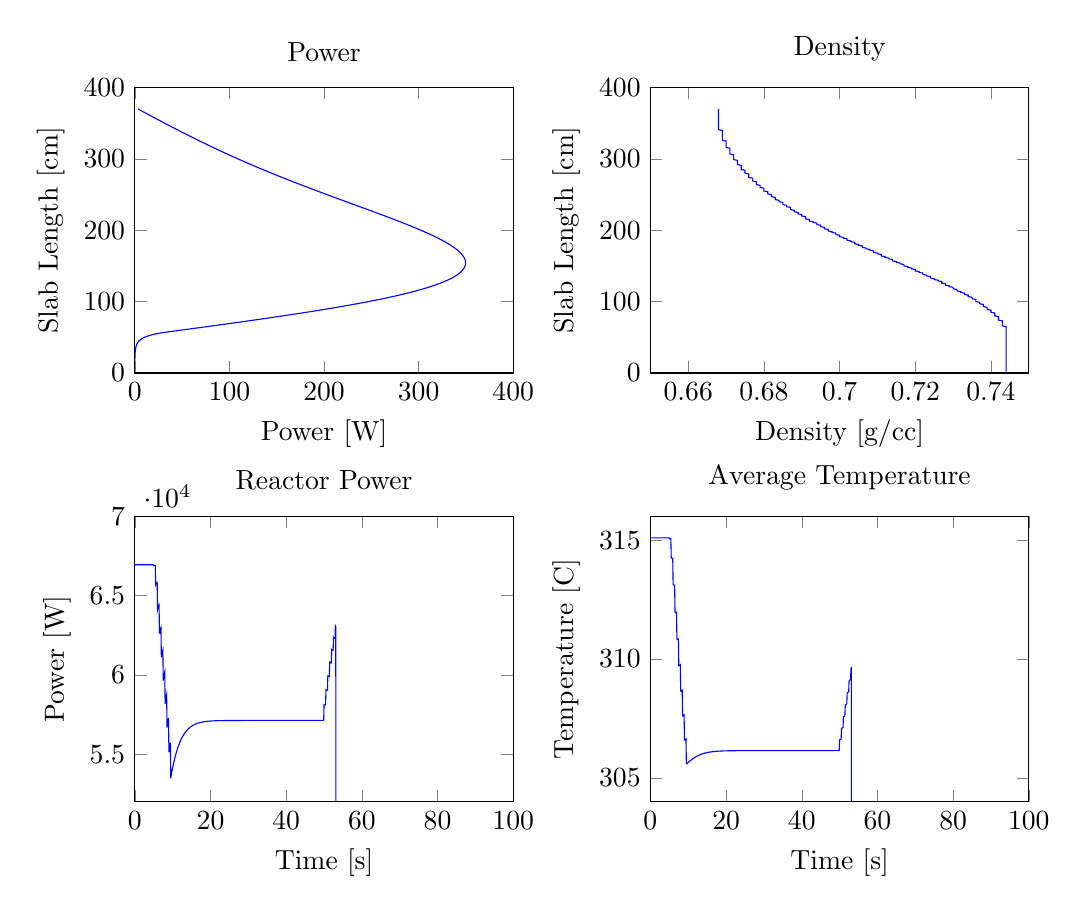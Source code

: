 % This file was created by matlab2tikz v0.1.4.
% Copyright (c) 2008--2011, Nico Schlömer <nico.schloemer@gmail.com>
% All rights reserved.
% 
% The latest updates can be retrieved from
%   http://www.mathworks.com/matlabcentral/fileexchange/22022-matlab2tikz
% where you can also make suggestions and rate matlab2tikz.
% 
\begin{tikzpicture}

\begin{axis}[%
name=plot1,
scale only axis,
width=1.892in,
height=1.427in,
xmin=0, xmax=400,
ymin=0, ymax=400,
xlabel={Power [W]},
ylabel={Slab Length [cm]},
title={Power},
axis on top]
\addplot [
color=blue,
solid
]
coordinates{
 (0.002,1)(0.003,2)(0.004,3)(0.005,4)(0.006,5)(0.007,6)(0.009,7)(0.01,8)(0.012,9)(0.015,10)(0.017,11)(0.021,12)(0.024,13)(0.029,14)(0.034,15)(0.04,16)(0.047,17)(0.055,18)(0.065,19)(0.077,20)(0.09,21)(0.106,22)(0.125,23)(0.147,24)(0.173,25)(0.204,26)(0.24,27)(0.282,28)(0.332,29)(0.391,30)(0.46,31)(0.542,32)(0.638,33)(0.75,34)(0.883,35)(1.04,36)(1.224,37)(1.44,38)(1.695,39)(1.995,40)(2.348,41)(2.764,42)(3.253,43)(3.829,44)(4.507,45)(5.305,46)(6.244,47)(7.349,48)(8.65,49)(10.182,50)(11.984,51)(14.105,52)(16.601,53)(19.539,54)(22.997,55)(27.067,56)(31.857,57)(37.493,58)(43.121,59)(48.737,60)(54.342,61)(59.934,62)(65.51,63)(71.069,64)(76.61,65)(82.132,66)(87.632,67)(93.109,68)(98.561,69)(103.987,70)(109.385,71)(114.753,72)(120.09,73)(125.394,74)(130.664,75)(135.897,76)(141.092,77)(146.248,78)(151.363,79)(156.436,80)(161.464,81)(166.446,82)(171.382,83)(176.268,84)(181.105,85)(185.89,86)(190.622,87)(195.3,88)(199.923,89)(204.488,90)(208.995,91)(213.443,92)(217.83,93)(222.156,94)(226.418,95)(230.617,96)(234.75,97)(238.817,98)(242.817,99)(246.75,100)(250.613,101)(254.407,102)(258.13,103)(261.782,104)(265.362,105)(268.87,106)(272.304,107)(275.665,108)(278.951,109)(282.163,110)(285.3,111)(288.362,112)(291.347,113)(294.257,114)(297.09,115)(299.847,116)(302.527,117)(305.13,118)(307.657,119)(310.106,120)(312.479,121)(314.774,122)(316.993,123)(319.135,124)(321.201,125)(323.19,126)(325.103,127)(326.941,128)(328.702,129)(330.388,130)(332,131)(333.537,132)(334.999,133)(336.389,134)(337.704,135)(338.948,136)(340.119,137)(341.218,138)(342.246,139)(343.204,140)(344.092,141)(344.911,142)(345.661,143)(346.344,144)(346.959,145)(347.508,146)(347.992,147)(348.41,148)(348.765,149)(349.056,150)(349.284,151)(349.451,152)(349.557,153)(349.604,154)(349.59,155)(349.519,156)(349.39,157)(349.205,158)(348.964,159)(348.668,160)(348.319,161)(347.916,162)(347.461,163)(346.956,164)(346.4,165)(345.795,166)(345.141,167)(344.44,168)(343.693,169)(342.9,170)(342.063,171)(341.181,172)(340.257,173)(339.292,174)(338.285,175)(337.238,176)(336.152,177)(335.028,178)(333.867,179)(332.669,180)(331.436,181)(330.168,182)(328.866,183)(327.532,184)(326.166,185)(324.768,186)(323.341,187)(321.884,188)(320.398,189)(318.885,190)(317.345,191)(315.779,192)(314.187,193)(312.571,194)(310.932,195)(309.269,196)(307.585,197)(305.879,198)(304.152,199)(302.406,200)(300.641,201)(298.857,202)(297.055,203)(295.236,204)(293.402,205)(291.551,206)(289.686,207)(287.806,208)(285.912,209)(284.006,210)(282.087,211)(280.156,212)(278.214,213)(276.261,214)(274.299,215)(272.327,216)(270.346,217)(268.356,218)(266.359,219)(264.354,220)(262.343,221)(260.326,222)(258.302,223)(256.273,224)(254.24,225)(252.202,226)(250.16,227)(248.114,228)(246.066,229)(244.014,230)(241.961,231)(239.905,232)(237.849,233)(235.791,234)(233.732,235)(231.673,236)(229.614,237)(227.555,238)(225.497,239)(223.439,240)(221.383,241)(219.329,242)(217.276,243)(215.226,244)(213.177,245)(211.132,246)(209.089,247)(207.05,248)(205.014,249)(202.982,250)(200.953,251)(198.929,252)(196.909,253)(194.893,254)(192.882,255)(190.876,256)(188.875,257)(186.879,258)(184.888,259)(182.903,260)(180.924,261)(178.95,262)(176.983,263)(175.021,264)(173.066,265)(171.117,266)(169.174,267)(167.238,268)(165.309,269)(163.386,270)(161.47,271)(159.561,272)(157.659,273)(155.763,274)(153.875,275)(151.994,276)(150.121,277)(148.254,278)(146.395,279)(144.543,280)(142.699,281)(140.862,282)(139.032,283)(137.21,284)(135.395,285)(133.588,286)(131.788,287)(129.995,288)(128.211,289)(126.433,290)(124.663,291)(122.901,292)(121.146,293)(119.398,294)(117.658,295)(115.925,296)(114.2,297)(112.481,298)(110.771,299)(109.067,300)(107.371,301)(105.681,302)(103.999,303)(102.324,304)(100.656,305)(98.995,306)(97.341,307)(95.694,308)(94.053,309)(92.419,310)(90.792,311)(89.171,312)(87.558,313)(85.95,314)(84.349,315)(82.754,316)(81.165,317)(79.583,318)(78.006,319)(76.436,320)(74.871,321)(73.312,322)(71.759,323)(70.212,324)(68.67,325)(67.133,326)(65.602,327)(64.076,328)(62.555,329)(61.039,330)(59.529,331)(58.023,332)(56.522,333)(55.025,334)(53.533,335)(52.045,336)(50.562,337)(49.083,338)(47.608,339)(46.137,340)(44.67,341)(43.206,342)(41.747,343)(40.291,344)(38.838,345)(37.389,346)(35.943,347)(34.499,348)(33.059,349)(31.622,350)(30.188,351)(28.756,352)(27.326,353)(25.899,354)(24.474,355)(23.052,356)(21.631,357)(20.212,358)(18.795,359)(17.38,360)(15.966,361)(14.554,362)(13.143,363)(11.733,364)(10.324,365)(8.916,366)(7.509,367)(6.102,368)(4.696,369)(3.291,370) 
};

\end{axis}

\begin{axis}[%
name=plot2,
at=(plot1.right of south east), anchor=left of south west,
scale only axis,
width=1.892in,
height=1.427in,
xmin=0.65, xmax=0.75,
ymin=0, ymax=400,
xlabel={$\text{Density [g}/\text{cc]}$},
ylabel={Slab Length [cm]},
title={Density},
axis on top]
\addplot [
color=blue,
solid
]
coordinates{
 (0.744,1)(0.744,2)(0.744,3)(0.744,4)(0.744,5)(0.744,6)(0.744,7)(0.744,8)(0.744,9)(0.744,10)(0.744,11)(0.744,12)(0.744,13)(0.744,14)(0.744,15)(0.744,16)(0.744,17)(0.744,18)(0.744,19)(0.744,20)(0.744,21)(0.744,22)(0.744,23)(0.744,24)(0.744,25)(0.744,26)(0.744,27)(0.744,28)(0.744,29)(0.744,30)(0.744,31)(0.744,32)(0.744,33)(0.744,34)(0.744,35)(0.744,36)(0.744,37)(0.744,38)(0.744,39)(0.744,40)(0.744,41)(0.744,42)(0.744,43)(0.744,44)(0.744,45)(0.744,46)(0.744,47)(0.744,48)(0.744,49)(0.744,50)(0.744,51)(0.744,52)(0.744,53)(0.744,54)(0.744,55)(0.744,56)(0.744,57)(0.744,58)(0.744,59)(0.744,60)(0.744,61)(0.744,62)(0.744,63)(0.744,64)(0.744,65)(0.743,66)(0.743,67)(0.743,68)(0.743,69)(0.743,70)(0.743,71)(0.743,72)(0.743,73)(0.742,74)(0.742,75)(0.742,76)(0.742,77)(0.742,78)(0.742,79)(0.741,80)(0.741,81)(0.741,82)(0.741,83)(0.741,84)(0.74,85)(0.74,86)(0.74,87)(0.74,88)(0.739,89)(0.739,90)(0.739,91)(0.739,92)(0.738,93)(0.738,94)(0.738,95)(0.738,96)(0.737,97)(0.737,98)(0.737,99)(0.736,100)(0.736,101)(0.736,102)(0.736,103)(0.735,104)(0.735,105)(0.735,106)(0.734,107)(0.734,108)(0.734,109)(0.733,110)(0.733,111)(0.733,112)(0.732,113)(0.732,114)(0.731,115)(0.731,116)(0.731,117)(0.73,118)(0.73,119)(0.73,120)(0.729,121)(0.729,122)(0.728,123)(0.728,124)(0.728,125)(0.727,126)(0.727,127)(0.727,128)(0.726,129)(0.726,130)(0.725,131)(0.725,132)(0.724,133)(0.724,134)(0.724,135)(0.723,136)(0.723,137)(0.722,138)(0.722,139)(0.722,140)(0.721,141)(0.721,142)(0.72,143)(0.72,144)(0.72,145)(0.719,146)(0.719,147)(0.718,148)(0.718,149)(0.717,150)(0.717,151)(0.717,152)(0.716,153)(0.716,154)(0.715,155)(0.715,156)(0.714,157)(0.714,158)(0.714,159)(0.713,160)(0.713,161)(0.712,162)(0.712,163)(0.711,164)(0.711,165)(0.711,166)(0.71,167)(0.71,168)(0.709,169)(0.709,170)(0.709,171)(0.708,172)(0.708,173)(0.707,174)(0.707,175)(0.706,176)(0.706,177)(0.706,178)(0.705,179)(0.705,180)(0.704,181)(0.704,182)(0.704,183)(0.703,184)(0.703,185)(0.702,186)(0.702,187)(0.702,188)(0.701,189)(0.701,190)(0.7,191)(0.7,192)(0.7,193)(0.699,194)(0.699,195)(0.699,196)(0.698,197)(0.698,198)(0.697,199)(0.697,200)(0.697,201)(0.696,202)(0.696,203)(0.696,204)(0.695,205)(0.695,206)(0.695,207)(0.694,208)(0.694,209)(0.694,210)(0.693,211)(0.693,212)(0.692,213)(0.692,214)(0.692,215)(0.691,216)(0.691,217)(0.691,218)(0.691,219)(0.69,220)(0.69,221)(0.69,222)(0.689,223)(0.689,224)(0.689,225)(0.688,226)(0.688,227)(0.688,228)(0.687,229)(0.687,230)(0.687,231)(0.687,232)(0.686,233)(0.686,234)(0.686,235)(0.685,236)(0.685,237)(0.685,238)(0.685,239)(0.684,240)(0.684,241)(0.684,242)(0.683,243)(0.683,244)(0.683,245)(0.683,246)(0.682,247)(0.682,248)(0.682,249)(0.682,250)(0.681,251)(0.681,252)(0.681,253)(0.681,254)(0.68,255)(0.68,256)(0.68,257)(0.68,258)(0.68,259)(0.679,260)(0.679,261)(0.679,262)(0.679,263)(0.678,264)(0.678,265)(0.678,266)(0.678,267)(0.678,268)(0.677,269)(0.677,270)(0.677,271)(0.677,272)(0.677,273)(0.676,274)(0.676,275)(0.676,276)(0.676,277)(0.676,278)(0.676,279)(0.675,280)(0.675,281)(0.675,282)(0.675,283)(0.675,284)(0.674,285)(0.674,286)(0.674,287)(0.674,288)(0.674,289)(0.674,290)(0.674,291)(0.673,292)(0.673,293)(0.673,294)(0.673,295)(0.673,296)(0.673,297)(0.673,298)(0.672,299)(0.672,300)(0.672,301)(0.672,302)(0.672,303)(0.672,304)(0.672,305)(0.672,306)(0.671,307)(0.671,308)(0.671,309)(0.671,310)(0.671,311)(0.671,312)(0.671,313)(0.671,314)(0.671,315)(0.67,316)(0.67,317)(0.67,318)(0.67,319)(0.67,320)(0.67,321)(0.67,322)(0.67,323)(0.67,324)(0.67,325)(0.669,326)(0.669,327)(0.669,328)(0.669,329)(0.669,330)(0.669,331)(0.669,332)(0.669,333)(0.669,334)(0.669,335)(0.669,336)(0.669,337)(0.669,338)(0.669,339)(0.669,340)(0.668,341)(0.668,342)(0.668,343)(0.668,344)(0.668,345)(0.668,346)(0.668,347)(0.668,348)(0.668,349)(0.668,350)(0.668,351)(0.668,352)(0.668,353)(0.668,354)(0.668,355)(0.668,356)(0.668,357)(0.668,358)(0.668,359)(0.668,360)(0.668,361)(0.668,362)(0.668,363)(0.668,364)(0.668,365)(0.668,366)(0.668,367)(0.668,368)(0.668,369)(0.668,370) 
};

\end{axis}

\begin{axis}[%
name=plot4,
at=(plot2.below south west), anchor=above north west,
scale only axis,
width=1.892in,
height=1.427in,
xmin=0, xmax=100,
ymin=304, ymax=316,
xlabel={Time [s]},
ylabel={Temperature [C]},
title={Average Temperature},
axis on top]
\addplot [
color=blue,
solid
]
coordinates{
 (0,315.093)(0.1,315.093)(0.2,315.093)(0.3,315.093)(0.4,315.093)(0.5,315.093)(0.6,315.093)(0.7,315.093)(0.8,315.093)(0.9,315.093)(1,315.093)(1.1,315.093)(1.2,315.093)(1.3,315.093)(1.4,315.093)(1.5,315.093)(1.6,315.093)(1.7,315.093)(1.8,315.093)(1.9,315.093)(2,315.093)(2.1,315.093)(2.2,315.093)(2.3,315.093)(2.4,315.093)(2.5,315.093)(2.6,315.093)(2.7,315.093)(2.8,315.093)(2.9,315.093)(3,315.093)(3.1,315.093)(3.2,315.093)(3.3,315.093)(3.4,315.093)(3.5,315.093)(3.6,315.093)(3.7,315.093)(3.8,315.093)(3.9,315.093)(4,315.093)(4.1,315.093)(4.2,315.093)(4.3,315.093)(4.4,315.093)(4.5,315.093)(4.6,315.093)(4.7,315.093)(4.8,315.093)(4.9,315.093)(5,315.055)(5.1,315.054)(5.2,315.054)(5.3,315.054)(5.4,315.054)(5.5,314.255)(5.6,314.239)(5.7,314.237)(5.8,314.236)(5.9,314.236)(6,313.123)(6.1,313.104)(6.2,313.105)(6.3,313.107)(6.4,313.108)(6.5,311.965)(6.6,311.95)(6.7,311.955)(6.8,311.961)(6.9,311.967)(7,310.826)(7.1,310.815)(7.2,310.825)(7.3,310.835)(7.4,310.845)(7.5,309.719)(7.6,309.712)(7.7,309.725)(7.8,309.738)(7.9,309.752)(8,308.645)(8.1,308.642)(8.2,308.657)(8.3,308.672)(8.4,308.687)(8.5,307.604)(8.6,307.601)(8.7,307.617)(8.8,307.633)(8.9,307.649)(9,306.589)(9.1,306.587)(9.2,306.603)(9.3,306.618)(9.4,306.634)(9.5,305.597)(9.6,305.594)(9.7,305.608)(9.8,305.622)(9.9,305.636)(10,305.65)(10.1,305.664)(10.2,305.678)(10.3,305.691)(10.4,305.705)(10.5,305.718)(10.6,305.731)(10.7,305.744)(10.8,305.756)(10.9,305.769)(11,305.781)(11.1,305.792)(11.2,305.804)(11.3,305.815)(11.4,305.826)(11.5,305.837)(11.6,305.848)(11.7,305.858)(11.8,305.868)(11.9,305.878)(12,305.887)(12.1,305.896)(12.2,305.905)(12.3,305.914)(12.4,305.922)(12.5,305.93)(12.6,305.938)(12.7,305.946)(12.8,305.953)(12.9,305.96)(13,305.967)(13.1,305.974)(13.2,305.98)(13.3,305.987)(13.4,305.993)(13.5,305.998)(13.6,306.004)(13.7,306.01)(13.8,306.015)(13.9,306.02)(14,306.025)(14.1,306.03)(14.2,306.034)(14.3,306.039)(14.4,306.043)(14.5,306.047)(14.6,306.051)(14.7,306.055)(14.8,306.058)(14.9,306.062)(15,306.065)(15.1,306.068)(15.2,306.072)(15.3,306.075)(15.4,306.077)(15.5,306.08)(15.6,306.083)(15.7,306.086)(15.8,306.088)(15.9,306.09)(16,306.093)(16.1,306.095)(16.2,306.097)(16.3,306.099)(16.4,306.101)(16.5,306.103)(16.6,306.105)(16.7,306.106)(16.8,306.108)(16.9,306.11)(17,306.111)(17.1,306.113)(17.2,306.114)(17.3,306.115)(17.4,306.117)(17.5,306.118)(17.6,306.119)(17.7,306.12)(17.8,306.122)(17.9,306.123)(18,306.124)(18.1,306.125)(18.2,306.125)(18.3,306.126)(18.4,306.127)(18.5,306.128)(18.6,306.129)(18.7,306.13)(18.8,306.13)(18.9,306.131)(19,306.132)(19.1,306.132)(19.2,306.133)(19.3,306.134)(19.4,306.134)(19.5,306.135)(19.6,306.135)(19.7,306.136)(19.8,306.136)(19.9,306.137)(20,306.137)(20.1,306.137)(20.2,306.138)(20.3,306.138)(20.4,306.139)(20.5,306.139)(20.6,306.139)(20.7,306.14)(20.8,306.14)(20.9,306.14)(21,306.14)(21.1,306.141)(21.2,306.141)(21.3,306.141)(21.4,306.141)(21.5,306.142)(21.6,306.142)(21.7,306.142)(21.8,306.142)(21.9,306.143)(22,306.143)(22.1,306.143)(22.2,306.143)(22.3,306.143)(22.4,306.143)(22.5,306.143)(22.6,306.144)(22.7,306.144)(22.8,306.144)(22.9,306.144)(23,306.144)(23.1,306.144)(23.2,306.144)(23.3,306.144)(23.4,306.145)(23.5,306.145)(23.6,306.145)(23.7,306.145)(23.8,306.145)(23.9,306.145)(24,306.145)(24.1,306.145)(24.2,306.145)(24.3,306.145)(24.4,306.145)(24.5,306.145)(24.6,306.145)(24.7,306.145)(24.8,306.146)(24.9,306.146)(25,306.146)(25.1,306.146)(25.2,306.146)(25.3,306.146)(25.4,306.146)(25.5,306.146)(25.6,306.146)(25.7,306.146)(25.8,306.146)(25.9,306.146)(26,306.146)(26.1,306.146)(26.2,306.146)(26.3,306.146)(26.4,306.146)(26.5,306.146)(26.6,306.146)(26.7,306.146)(26.8,306.146)(26.9,306.146)(27,306.146)(27.1,306.146)(27.2,306.146)(27.3,306.146)(27.4,306.146)(27.5,306.146)(27.6,306.146)(27.7,306.146)(27.8,306.146)(27.9,306.146)(28,306.146)(28.1,306.146)(28.2,306.146)(28.3,306.146)(28.4,306.146)(28.5,306.146)(28.6,306.146)(28.7,306.146)(28.8,306.146)(28.9,306.146)(29,306.146)(29.1,306.146)(29.2,306.146)(29.3,306.146)(29.4,306.147)(29.5,306.147)(29.6,306.147)(29.7,306.147)(29.8,306.147)(29.9,306.147)(30,306.147)(30.1,306.147)(30.2,306.147)(30.3,306.147)(30.4,306.147)(30.5,306.147)(30.6,306.147)(30.7,306.147)(30.8,306.147)(30.9,306.147)(31,306.147)(31.1,306.147)(31.2,306.147)(31.3,306.147)(31.4,306.147)(31.5,306.147)(31.6,306.147)(31.7,306.147)(31.8,306.147)(31.9,306.147)(32,306.147)(32.1,306.147)(32.2,306.147)(32.3,306.147)(32.4,306.147)(32.5,306.147)(32.6,306.147)(32.7,306.147)(32.8,306.147)(32.9,306.147)(33,306.147)(33.1,306.147)(33.2,306.147)(33.3,306.147)(33.4,306.147)(33.5,306.147)(33.6,306.147)(33.7,306.147)(33.8,306.147)(33.9,306.147)(34,306.147)(34.1,306.147)(34.2,306.147)(34.3,306.147)(34.4,306.147)(34.5,306.147)(34.6,306.147)(34.7,306.147)(34.8,306.147)(34.9,306.147)(35,306.147)(35.1,306.147)(35.2,306.147)(35.3,306.147)(35.4,306.147)(35.5,306.147)(35.6,306.147)(35.7,306.147)(35.8,306.147)(35.9,306.147)(36,306.147)(36.1,306.147)(36.2,306.147)(36.3,306.147)(36.4,306.147)(36.5,306.147)(36.6,306.147)(36.7,306.147)(36.8,306.147)(36.9,306.147)(37,306.147)(37.1,306.147)(37.2,306.147)(37.3,306.147)(37.4,306.147)(37.5,306.147)(37.6,306.147)(37.7,306.147)(37.8,306.147)(37.9,306.147)(38,306.147)(38.1,306.147)(38.2,306.147)(38.3,306.147)(38.4,306.147)(38.5,306.147)(38.6,306.147)(38.7,306.147)(38.8,306.147)(38.9,306.147)(39,306.147)(39.1,306.147)(39.2,306.147)(39.3,306.147)(39.4,306.147)(39.5,306.147)(39.6,306.147)(39.7,306.147)(39.8,306.147)(39.9,306.147)(40,306.147)(40.1,306.147)(40.2,306.147)(40.3,306.147)(40.4,306.147)(40.5,306.147)(40.6,306.147)(40.7,306.147)(40.8,306.147)(40.9,306.147)(41,306.147)(41.1,306.147)(41.2,306.147)(41.3,306.147)(41.4,306.147)(41.5,306.147)(41.6,306.147)(41.7,306.147)(41.8,306.147)(41.9,306.147)(42,306.147)(42.1,306.147)(42.2,306.147)(42.3,306.147)(42.4,306.147)(42.5,306.147)(42.6,306.147)(42.7,306.147)(42.8,306.147)(42.9,306.147)(43,306.147)(43.1,306.147)(43.2,306.147)(43.3,306.147)(43.4,306.147)(43.5,306.147)(43.6,306.147)(43.7,306.147)(43.8,306.147)(43.9,306.147)(44,306.147)(44.1,306.147)(44.2,306.147)(44.3,306.147)(44.4,306.147)(44.5,306.147)(44.6,306.147)(44.7,306.147)(44.8,306.147)(44.9,306.147)(45,306.147)(45.1,306.147)(45.2,306.147)(45.3,306.147)(45.4,306.147)(45.5,306.147)(45.6,306.147)(45.7,306.147)(45.8,306.147)(45.9,306.147)(46,306.147)(46.1,306.147)(46.2,306.147)(46.3,306.147)(46.4,306.147)(46.5,306.147)(46.6,306.147)(46.7,306.147)(46.8,306.147)(46.9,306.147)(47,306.147)(47.1,306.147)(47.2,306.147)(47.3,306.147)(47.4,306.147)(47.5,306.147)(47.6,306.147)(47.7,306.147)(47.8,306.147)(47.9,306.147)(48,306.147)(48.1,306.147)(48.2,306.147)(48.3,306.147)(48.4,306.147)(48.5,306.147)(48.6,306.147)(48.7,306.147)(48.8,306.147)(48.9,306.147)(49,306.147)(49.1,306.147)(49.2,306.147)(49.3,306.147)(49.4,306.147)(49.5,306.147)(49.6,306.147)(49.7,306.147)(49.8,306.147)(49.9,306.147)(50,306.601)(50.1,306.613)(50.2,306.618)(50.3,306.622)(50.4,306.625)(50.5,307.077)(50.6,307.092)(50.7,307.1)(50.8,307.107)(50.9,307.113)(51,307.564)(51.1,307.582)(51.2,307.592)(51.3,307.601)(51.4,307.61)(51.5,308.061)(51.6,308.081)(51.7,308.093)(51.8,308.104)(51.9,308.114)(52,308.567)(52.1,308.588)(52.2,308.601)(52.3,308.613)(52.4,308.624)(52.5,309.079)(52.6,309.102)(52.7,309.115)(52.8,309.128)(52.9,309.139)(53,309.598)(53.1,309.62)(53.198,6.12) 
};

\end{axis}

\begin{axis}[%
at=(plot4.left of south west), anchor=right of south east,
scale only axis,
width=1.892in,
height=1.427in,
xmin=0, xmax=100,
ymin=52000, ymax=70000,
xlabel={Time [s]},
ylabel={Power [W]},
title={Reactor Power},
axis on top]
\addplot [
color=blue,
solid
]
coordinates{
 (0,66945.4)(0.1,66945.4)(0.2,66945.4)(0.3,66945.4)(0.4,66945.4)(0.5,66945.4)(0.6,66945.4)(0.7,66945.4)(0.8,66945.4)(0.9,66945.4)(1,66945.4)(1.1,66945.4)(1.2,66945.4)(1.3,66945.4)(1.4,66945.4)(1.5,66945.4)(1.6,66945.4)(1.7,66945.4)(1.8,66945.4)(1.9,66945.4)(2,66945.4)(2.1,66945.4)(2.2,66945.4)(2.3,66945.4)(2.4,66945.4)(2.5,66945.4)(2.6,66945.4)(2.7,66945.4)(2.8,66945.4)(2.9,66945.4)(3,66945.4)(3.1,66945.4)(3.2,66945.4)(3.3,66945.4)(3.4,66945.4)(3.5,66945.4)(3.6,66945.4)(3.7,66945.4)(3.8,66945.4)(3.9,66945.4)(4,66945.4)(4.1,66945.4)(4.2,66945.4)(4.3,66945.4)(4.4,66945.4)(4.5,66945.4)(4.6,66945.4)(4.7,66945.4)(4.8,66945.4)(4.9,66945.4)(5,66890.2)(5.1,66893.5)(5.2,66894.4)(5.3,66895.2)(5.4,66896)(5.5,65709.4)(5.6,65782.5)(5.7,65802.9)(5.8,65821.9)(5.9,65840.6)(6,64146.9)(6.1,64270.5)(6.2,64319.5)(6.3,64366.1)(6.4,64411.6)(6.5,62609.2)(6.6,62762.8)(6.7,62839.7)(6.8,62913)(6.9,62984.3)(7,61110.9)(7.1,61287.8)(7.2,61388.1)(7.3,61484.1)(7.4,61577)(7.5,59640.4)(7.6,59833.7)(7.7,59951.9)(7.8,60065.1)(7.9,60174.5)(8,58173.5)(8.1,58376.5)(8.2,58506.6)(8.3,58631.1)(8.4,58751.5)(8.5,56679.5)(8.6,56885.5)(8.7,57021.6)(8.8,57151.9)(8.9,57277.8)(9,55124.5)(9.1,55327.3)(9.2,55463.7)(9.3,55594.3)(9.4,55720.6)(9.5,53473.4)(9.6,53666.8)(9.7,53798.2)(9.8,53924.2)(9.9,54046)(10,54163.8)(10.1,54277.6)(10.2,54387.6)(10.3,54493.7)(10.4,54596.2)(10.5,54695.1)(10.6,54790.5)(10.7,54882.5)(10.8,54971.2)(10.9,55056.7)(11,55139.1)(11.1,55218.5)(11.2,55295)(11.3,55368.6)(11.4,55439.4)(11.5,55507.6)(11.6,55573.3)(11.7,55636.4)(11.8,55697.1)(11.9,55755.5)(12,55811.7)(12.1,55865.7)(12.2,55917.6)(12.3,55967.5)(12.4,56015.4)(12.5,56061.5)(12.6,56105.7)(12.7,56148.2)(12.8,56189)(12.9,56228.2)(13,56265.8)(13.1,56301.9)(13.2,56336.6)(13.3,56369.9)(13.4,56401.8)(13.5,56432.4)(13.6,56461.8)(13.7,56490)(13.8,56517.1)(13.9,56543)(14,56567.9)(14.1,56591.7)(14.2,56614.6)(14.3,56636.6)(14.4,56657.6)(14.5,56677.7)(14.6,56697)(14.7,56715.6)(14.8,56733.3)(14.9,56750.3)(15,56766.6)(15.1,56782.2)(15.2,56797.2)(15.3,56811.5)(15.4,56825.2)(15.5,56838.3)(15.6,56850.9)(15.7,56863)(15.8,56874.5)(15.9,56885.6)(16,56896.2)(16.1,56906.3)(16.2,56916)(16.3,56925.3)(16.4,56934.2)(16.5,56942.7)(16.6,56950.8)(16.7,56958.6)(16.8,56966.1)(16.9,56973.2)(17,56980)(17.1,56986.6)(17.2,56992.8)(17.3,56998.8)(17.4,57004.5)(17.5,57010)(17.6,57015.3)(17.7,57020.3)(17.8,57025.1)(17.9,57029.6)(18,57034)(18.1,57038.2)(18.2,57042.2)(18.3,57046.1)(18.4,57049.7)(18.5,57053.3)(18.6,57056.6)(18.7,57059.8)(18.8,57062.9)(18.9,57065.8)(19,57068.6)(19.1,57071.3)(19.2,57073.9)(19.3,57076.3)(19.4,57078.6)(19.5,57080.9)(19.6,57083)(19.7,57085.1)(19.8,57087)(19.9,57088.9)(20,57090.7)(20.1,57092.4)(20.2,57094)(20.3,57095.6)(20.4,57097.1)(20.5,57098.5)(20.6,57099.8)(20.7,57101.1)(20.8,57102.4)(20.9,57103.6)(21,57104.7)(21.1,57105.8)(21.2,57106.8)(21.3,57107.8)(21.4,57108.7)(21.5,57109.6)(21.6,57110.5)(21.7,57111.3)(21.8,57112.1)(21.9,57112.8)(22,57113.6)(22.1,57114.2)(22.2,57114.9)(22.3,57115.5)(22.4,57116.1)(22.5,57116.7)(22.6,57117.2)(22.7,57117.7)(22.8,57118.2)(22.9,57118.7)(23,57119.2)(23.1,57119.6)(23.2,57120)(23.3,57120.4)(23.4,57120.8)(23.5,57121.1)(23.6,57121.5)(23.7,57121.8)(23.8,57122.1)(23.9,57122.4)(24,57122.7)(24.1,57123)(24.2,57123.2)(24.3,57123.5)(24.4,57123.7)(24.5,57123.9)(24.6,57124.1)(24.7,57124.4)(24.8,57124.5)(24.9,57124.7)(25,57124.9)(25.1,57125.1)(25.2,57125.2)(25.3,57125.4)(25.4,57125.5)(25.5,57125.7)(25.6,57125.8)(25.7,57126)(25.8,57126.1)(25.9,57126.2)(26,57126.3)(26.1,57126.4)(26.2,57126.5)(26.3,57126.6)(26.4,57126.7)(26.5,57126.8)(26.6,57126.9)(26.7,57127)(26.8,57127)(26.9,57127.1)(27,57127.2)(27.1,57127.2)(27.2,57127.3)(27.3,57127.4)(27.4,57127.4)(27.5,57127.5)(27.6,57127.5)(27.7,57127.6)(27.8,57127.6)(27.9,57127.7)(28,57127.7)(28.1,57127.8)(28.2,57127.8)(28.3,57127.8)(28.4,57127.9)(28.5,57127.9)(28.6,57127.9)(28.7,57128)(28.8,57128)(28.9,57128)(29,57128.1)(29.1,57128.1)(29.2,57128.1)(29.3,57128.1)(29.4,57128.2)(29.5,57128.2)(29.6,57128.2)(29.7,57128.2)(29.8,57128.2)(29.9,57128.2)(30,57128.3)(30.1,57128.3)(30.2,57128.3)(30.3,57128.3)(30.4,57128.3)(30.5,57128.3)(30.6,57128.4)(30.7,57128.4)(30.8,57128.4)(30.9,57128.4)(31,57128.4)(31.1,57128.4)(31.2,57128.4)(31.3,57128.4)(31.4,57128.4)(31.5,57128.4)(31.6,57128.4)(31.7,57128.5)(31.8,57128.5)(31.9,57128.5)(32,57128.5)(32.1,57128.5)(32.2,57128.5)(32.3,57128.5)(32.4,57128.5)(32.5,57128.5)(32.6,57128.5)(32.7,57128.5)(32.8,57128.5)(32.9,57128.5)(33,57128.5)(33.1,57128.5)(33.2,57128.5)(33.3,57128.5)(33.4,57128.5)(33.5,57128.5)(33.6,57128.5)(33.7,57128.6)(33.8,57128.6)(33.9,57128.6)(34,57128.6)(34.1,57128.6)(34.2,57128.6)(34.3,57128.6)(34.4,57128.6)(34.5,57128.6)(34.6,57128.6)(34.7,57128.6)(34.8,57128.6)(34.9,57128.6)(35,57128.6)(35.1,57128.6)(35.2,57128.6)(35.3,57128.6)(35.4,57128.6)(35.5,57128.6)(35.6,57128.6)(35.7,57128.6)(35.8,57128.6)(35.9,57128.6)(36,57128.6)(36.1,57128.6)(36.2,57128.6)(36.3,57128.6)(36.4,57128.6)(36.5,57128.6)(36.6,57128.6)(36.7,57128.6)(36.8,57128.6)(36.9,57128.6)(37,57128.6)(37.1,57128.6)(37.2,57128.6)(37.3,57128.6)(37.4,57128.6)(37.5,57128.6)(37.6,57128.6)(37.7,57128.6)(37.8,57128.6)(37.9,57128.6)(38,57128.6)(38.1,57128.6)(38.2,57128.6)(38.3,57128.6)(38.4,57128.6)(38.5,57128.6)(38.6,57128.6)(38.7,57128.6)(38.8,57128.6)(38.9,57128.6)(39,57128.6)(39.1,57128.6)(39.2,57128.6)(39.3,57128.6)(39.4,57128.6)(39.5,57128.6)(39.6,57128.6)(39.7,57128.6)(39.8,57128.6)(39.9,57128.6)(40,57128.6)(40.1,57128.6)(40.2,57128.6)(40.3,57128.6)(40.4,57128.6)(40.5,57128.6)(40.6,57128.6)(40.7,57128.6)(40.8,57128.6)(40.9,57128.6)(41,57128.6)(41.1,57128.6)(41.2,57128.6)(41.3,57128.6)(41.4,57128.6)(41.5,57128.6)(41.6,57128.6)(41.7,57128.6)(41.8,57128.6)(41.9,57128.6)(42,57128.6)(42.1,57128.6)(42.2,57128.6)(42.3,57128.6)(42.4,57128.6)(42.5,57128.6)(42.6,57128.6)(42.7,57128.6)(42.8,57128.6)(42.9,57128.6)(43,57128.6)(43.1,57128.6)(43.2,57128.6)(43.3,57128.6)(43.4,57128.6)(43.5,57128.6)(43.6,57128.6)(43.7,57128.6)(43.8,57128.6)(43.9,57128.6)(44,57128.6)(44.1,57128.6)(44.2,57128.6)(44.3,57128.6)(44.4,57128.6)(44.5,57128.6)(44.6,57128.6)(44.7,57128.6)(44.8,57128.6)(44.9,57128.6)(45,57128.6)(45.1,57128.6)(45.2,57128.6)(45.3,57128.6)(45.4,57128.6)(45.5,57128.6)(45.6,57128.6)(45.7,57128.6)(45.8,57128.6)(45.9,57128.6)(46,57128.6)(46.1,57128.6)(46.2,57128.6)(46.3,57128.6)(46.4,57128.6)(46.5,57128.6)(46.6,57128.6)(46.7,57128.6)(46.8,57128.6)(46.9,57128.6)(47,57128.6)(47.1,57128.6)(47.2,57128.6)(47.3,57128.6)(47.4,57128.6)(47.5,57128.6)(47.6,57128.6)(47.7,57128.6)(47.8,57128.6)(47.9,57128.6)(48,57128.6)(48.1,57128.6)(48.2,57128.6)(48.3,57128.6)(48.4,57128.6)(48.5,57128.6)(48.6,57128.6)(48.7,57128.6)(48.8,57128.6)(48.9,57128.6)(49,57128.6)(49.1,57128.6)(49.2,57128.6)(49.3,57128.6)(49.4,57128.6)(49.5,57128.6)(49.6,57128.6)(49.7,57128.6)(49.8,57128.6)(49.9,57128.6)(50,58125.8)(50.1,58102.7)(50.2,58104.1)(50.3,58105.6)(50.4,58106.7)(50.5,59053.9)(50.6,59030.9)(50.7,59032.6)(50.8,59034.2)(50.9,59035.2)(51,59941.4)(51.1,59917)(51.2,59917.7)(51.3,59918.1)(51.4,59917.8)(51.5,60789.4)(51.6,60762.4)(51.7,60760.9)(51.8,60759.1)(51.9,60756.6)(52,61598.1)(52.1,61567.6)(52.2,61563.2)(52.3,61558.5)(52.4,61553.1)(52.5,62367.7)(52.6,62333)(52.7,62325.1)(52.8,62316.9)(52.9,62308.1)(53,63098.5)(53.1,63059.2)(53.182,11059.7) 
};

\end{axis}
\end{tikzpicture}
